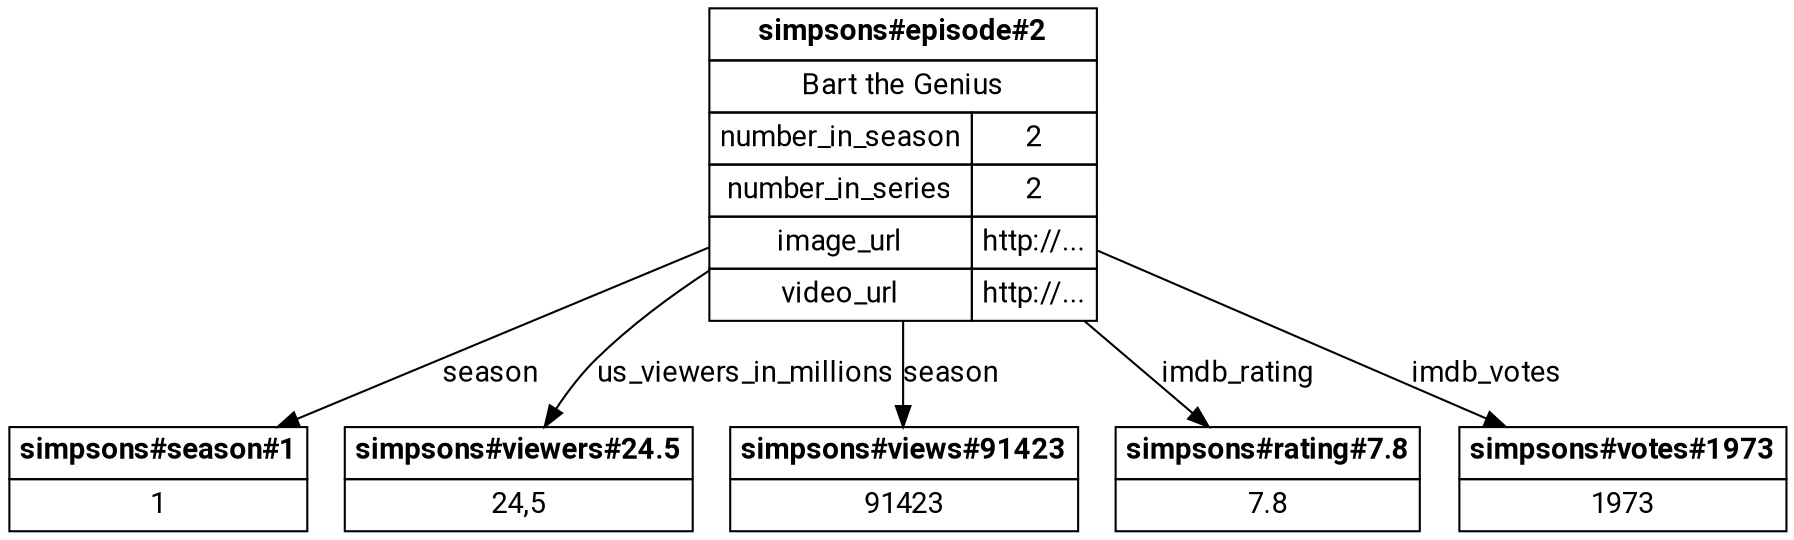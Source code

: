 digraph Something {
  graph [fontname = "Roboto"];
  node [fontname = "Roboto"];
  edge [fontname = "Roboto"];
  "simpsons#episode#2" [shape=none, margin=0, label=<
    <TABLE BORDER="0" CELLBORDER="1" CELLSPACING="0" CELLPADDING="4">
      <TR><TD COLSPAN="2"><B>simpsons#episode#2</B></TD></TR>
      <TR><TD COLSPAN="2">Bart the Genius</TD></TR>
      <TR>
        <TD>number_in_season</TD>
        <TD>2</TD>
      </TR>
      <TR>
        <TD>number_in_series</TD>
        <TD>2</TD>
      </TR>
      <TR>
        <TD>image_url</TD>
        <TD>http://...</TD>
      </TR>
      <TR>
        <TD>video_url</TD>
        <TD>http://...</TD>
      </TR>
    </TABLE>>];
  "simpsons#season#1" [shape=none, margin=0, label=<
    <TABLE BORDER="0" CELLBORDER="1" CELLSPACING="0" CELLPADDING="4">
      <TR><TD COLSPAN="2"><B>simpsons#season#1</B></TD></TR>
      <TR><TD COLSPAN="2">1</TD></TR>
    </TABLE>>];
  "simpsons#viewers#24.5" [shape=none, margin=0, label=<
    <TABLE BORDER="0" CELLBORDER="1" CELLSPACING="0" CELLPADDING="4">
      <TR><TD COLSPAN="2"><B>simpsons#viewers#24.5</B></TD></TR>
      <TR><TD COLSPAN="2">24,5</TD></TR>
    </TABLE>>];
  "simpsons#views#91423" [shape=none, margin=0, label=<
    <TABLE BORDER="0" CELLBORDER="1" CELLSPACING="0" CELLPADDING="4">
      <TR><TD COLSPAN="2"><B>simpsons#views#91423</B></TD></TR>
      <TR><TD COLSPAN="2">91423</TD></TR>
    </TABLE>>];
  "simpsons#rating#7.8" [shape=none, margin=0, label=<
    <TABLE BORDER="0" CELLBORDER="1" CELLSPACING="0" CELLPADDING="4">
      <TR><TD COLSPAN="2"><B>simpsons#rating#7.8</B></TD></TR>
      <TR><TD COLSPAN="2">7.8</TD></TR>
    </TABLE>>];
  "simpsons#votes#1973" [shape=none, margin=0, label=<
    <TABLE BORDER="0" CELLBORDER="1" CELLSPACING="0" CELLPADDING="4">
      <TR><TD COLSPAN="2"><B>simpsons#votes#1973</B></TD></TR>
      <TR><TD COLSPAN="2">1973</TD></TR>
    </TABLE>>];
  "simpsons#episode#2" -> "simpsons#season#1" [label="season"];
  "simpsons#episode#2" -> "simpsons#votes#1973" [label="imdb_votes"];
  "simpsons#episode#2" -> "simpsons#viewers#24.5" [label="us_viewers_in_millions"];
  "simpsons#episode#2" -> "simpsons#rating#7.8" [label="imdb_rating"];
  "simpsons#episode#2" -> "simpsons#views#91423" [label="season"];
}
